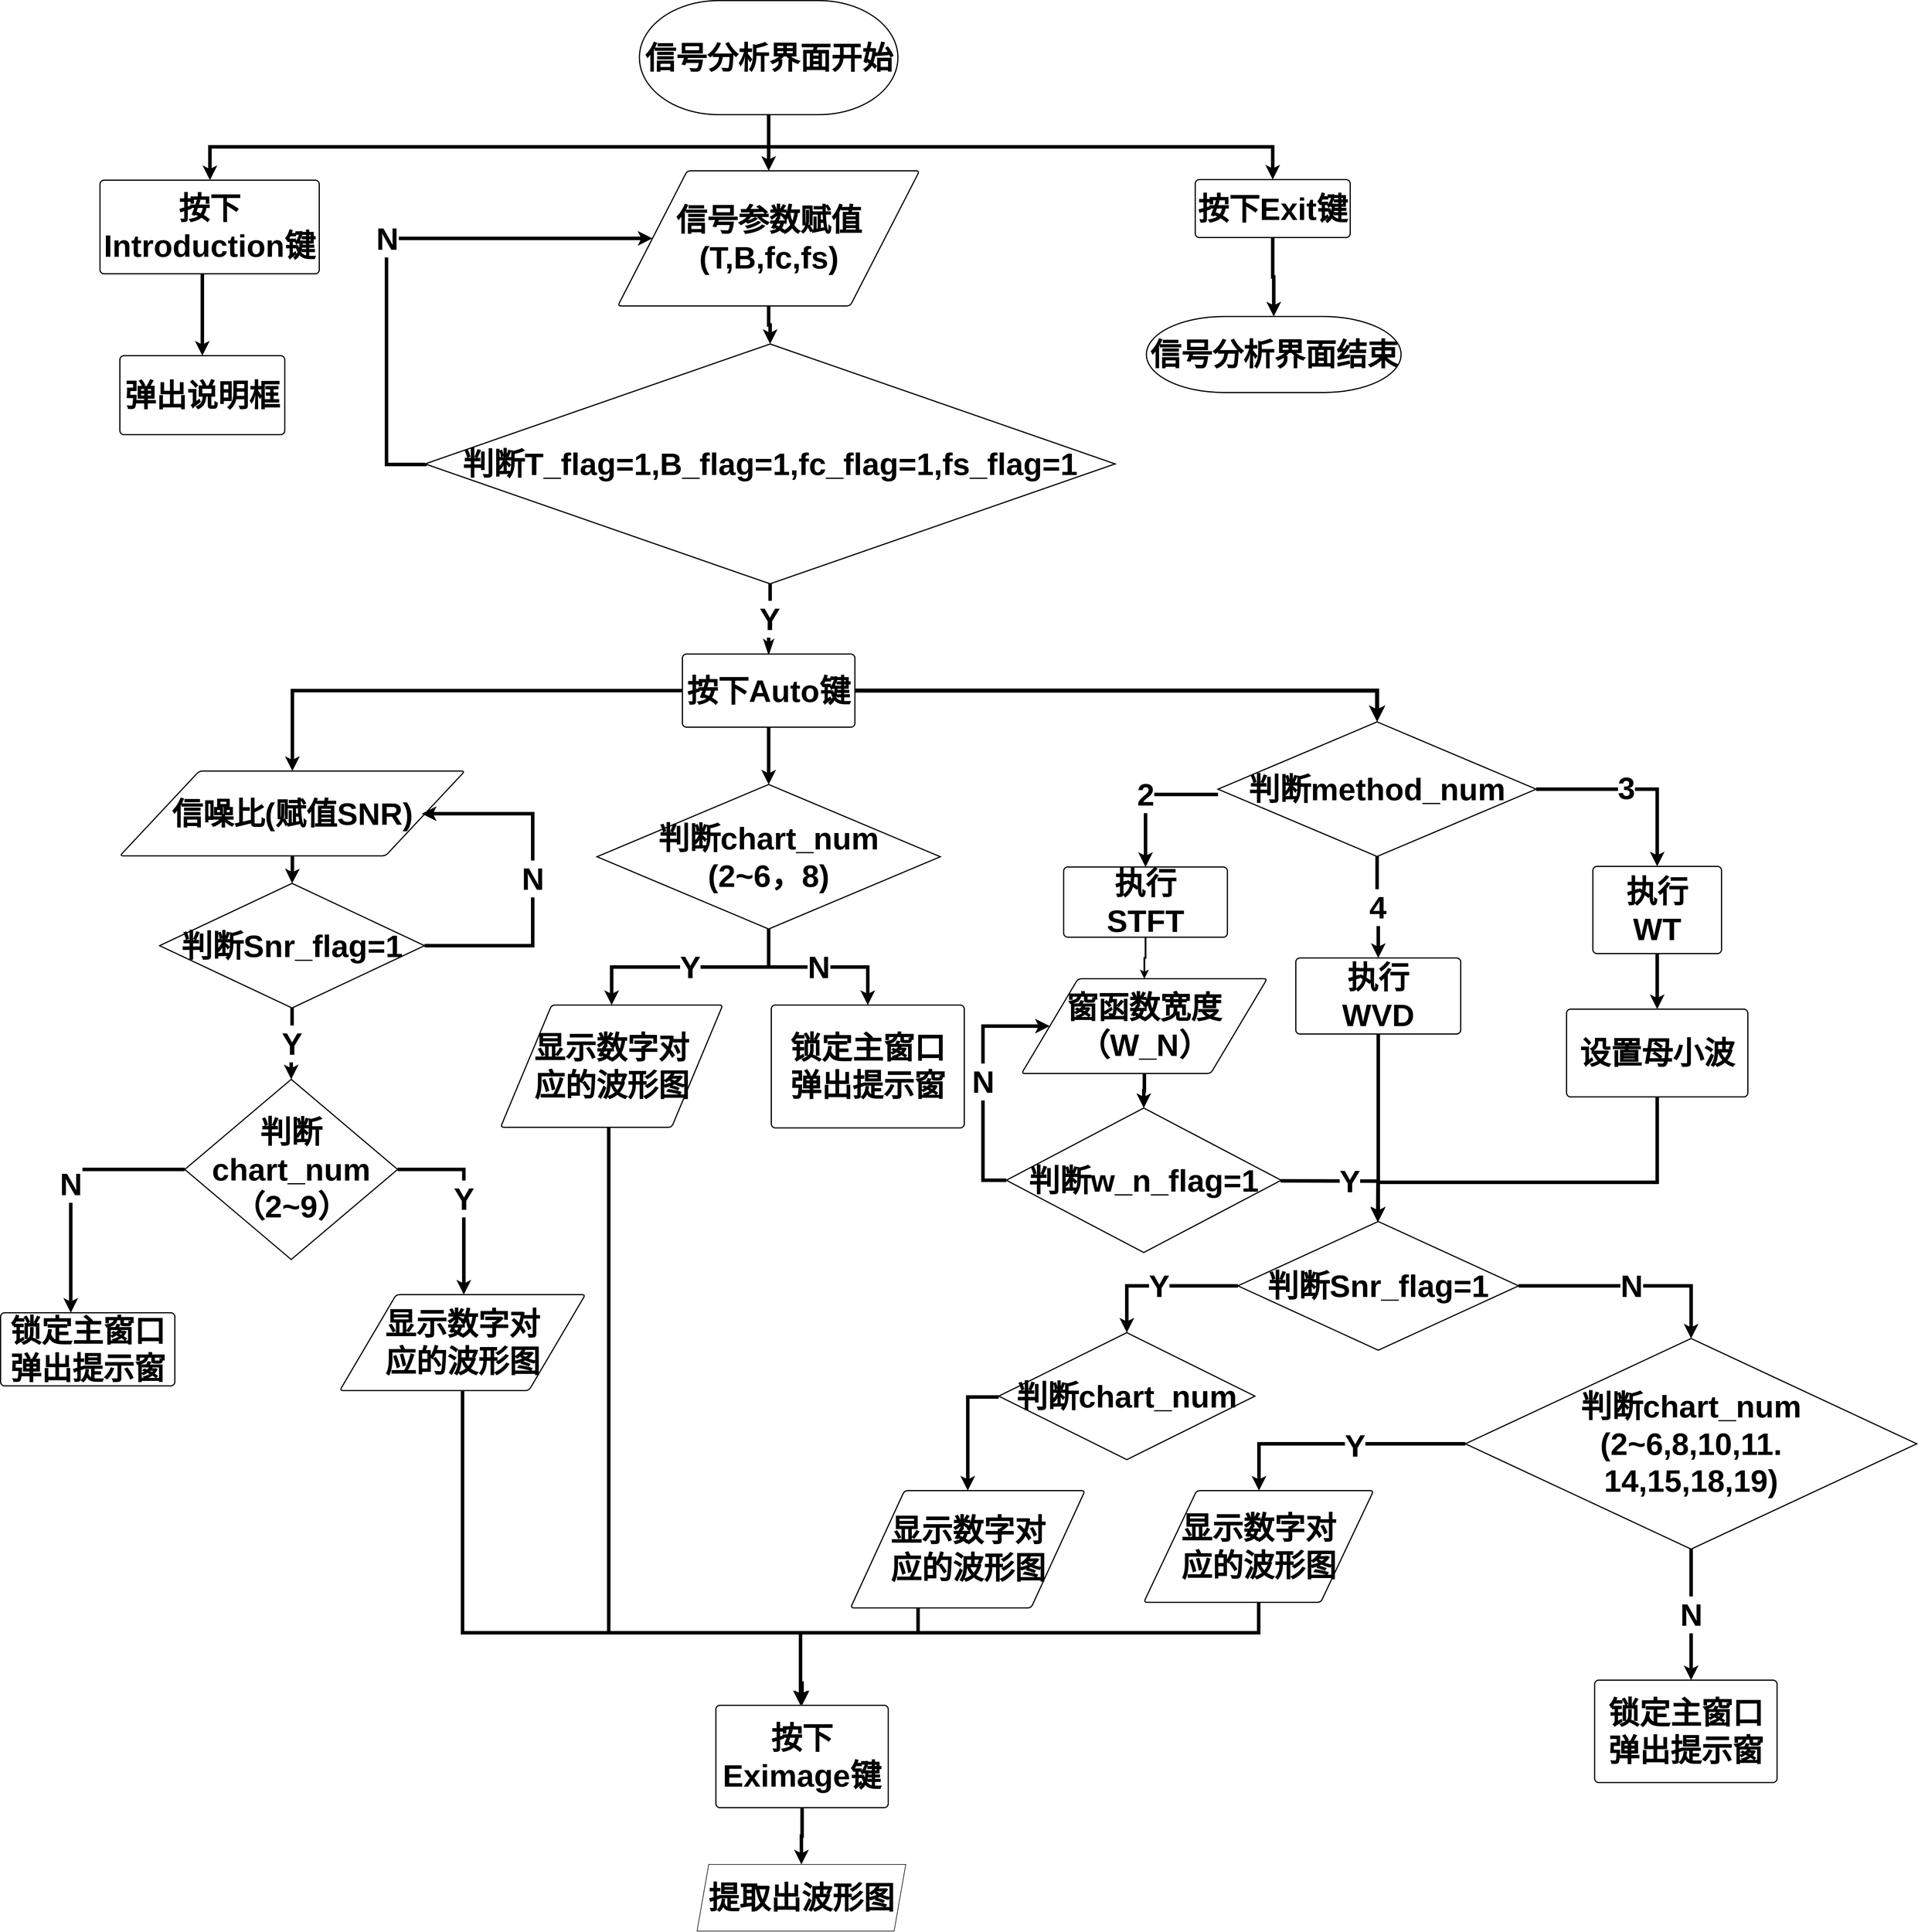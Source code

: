 <mxfile version="18.1.1" type="github">
  <diagram id="iDR_Ga6na6gWAw6zO_-4" name="Page-1">
    <mxGraphModel dx="4979" dy="3325" grid="1" gridSize="10" guides="1" tooltips="1" connect="1" arrows="1" fold="1" page="1" pageScale="1" pageWidth="827" pageHeight="1169" math="0" shadow="0">
      <root>
        <mxCell id="0" />
        <mxCell id="1" parent="0" />
        <mxCell id="zl6jb8BliMxVkXKnrP43-5" style="edgeStyle=orthogonalEdgeStyle;rounded=0;orthogonalLoop=1;jettySize=auto;html=1;entryX=0.5;entryY=0;entryDx=0;entryDy=0;strokeWidth=6;" parent="1" source="sKdbtBF5FKqXyuFzoLiL-12" target="sKdbtBF5FKqXyuFzoLiL-13" edge="1">
          <mxGeometry relative="1" as="geometry" />
        </mxCell>
        <mxCell id="zl6jb8BliMxVkXKnrP43-7" style="edgeStyle=orthogonalEdgeStyle;rounded=0;orthogonalLoop=1;jettySize=auto;html=1;strokeWidth=6;exitX=0.5;exitY=1;exitDx=0;exitDy=0;exitPerimeter=0;" parent="1" source="sKdbtBF5FKqXyuFzoLiL-12" target="331KJBNwgJ3MwqHjYH2H-6" edge="1">
          <mxGeometry relative="1" as="geometry">
            <Array as="points">
              <mxPoint x="674" y="-520" />
              <mxPoint x="-282" y="-520" />
            </Array>
          </mxGeometry>
        </mxCell>
        <mxCell id="zl6jb8BliMxVkXKnrP43-8" style="edgeStyle=orthogonalEdgeStyle;rounded=0;orthogonalLoop=1;jettySize=auto;html=1;strokeWidth=6;exitX=0.5;exitY=1;exitDx=0;exitDy=0;exitPerimeter=0;entryX=0.5;entryY=0;entryDx=0;entryDy=0;" parent="1" source="sKdbtBF5FKqXyuFzoLiL-12" target="B0-tI1_GG4w89GKIiCHv-1" edge="1">
          <mxGeometry relative="1" as="geometry">
            <mxPoint x="1540" y="-500" as="targetPoint" />
            <Array as="points">
              <mxPoint x="674" y="-520" />
              <mxPoint x="1536" y="-520" />
            </Array>
          </mxGeometry>
        </mxCell>
        <mxCell id="sKdbtBF5FKqXyuFzoLiL-12" value="信号分析界面开始" style="strokeWidth=2;html=1;shape=mxgraph.flowchart.terminator;whiteSpace=wrap;fontSize=53;fontStyle=1" parent="1" vertex="1">
          <mxGeometry x="452.5" y="-770" width="442" height="195" as="geometry" />
        </mxCell>
        <mxCell id="zl6jb8BliMxVkXKnrP43-6" style="edgeStyle=orthogonalEdgeStyle;rounded=0;orthogonalLoop=1;jettySize=auto;html=1;entryX=0.5;entryY=0;entryDx=0;entryDy=0;entryPerimeter=0;strokeWidth=6;" parent="1" source="sKdbtBF5FKqXyuFzoLiL-13" target="sKdbtBF5FKqXyuFzoLiL-14" edge="1">
          <mxGeometry relative="1" as="geometry" />
        </mxCell>
        <mxCell id="sKdbtBF5FKqXyuFzoLiL-13" value="信号参数赋值 (T,B,fc,fs)" style="shape=parallelogram;html=1;strokeWidth=2;perimeter=parallelogramPerimeter;whiteSpace=wrap;rounded=1;arcSize=12;size=0.23;fontSize=53;fontStyle=1" parent="1" vertex="1">
          <mxGeometry x="415.5" y="-479" width="516" height="231" as="geometry" />
        </mxCell>
        <mxCell id="sKdbtBF5FKqXyuFzoLiL-75" value="Y" style="edgeStyle=orthogonalEdgeStyle;rounded=0;jumpSize=6;orthogonalLoop=1;jettySize=auto;html=1;labelBackgroundColor=default;fontSize=53;endArrow=classicThin;endFill=0;strokeColor=default;strokeWidth=6;fontStyle=1" parent="1" source="sKdbtBF5FKqXyuFzoLiL-14" target="sKdbtBF5FKqXyuFzoLiL-74" edge="1">
          <mxGeometry relative="1" as="geometry" />
        </mxCell>
        <mxCell id="7vVUroSF8aRwzzLV5yAD-5" value="N" style="edgeStyle=orthogonalEdgeStyle;rounded=0;orthogonalLoop=1;jettySize=auto;html=1;entryX=0;entryY=0.5;entryDx=0;entryDy=0;fontSize=53;strokeWidth=6;exitX=0;exitY=0.5;exitDx=0;exitDy=0;exitPerimeter=0;fontStyle=1" edge="1" parent="1" source="sKdbtBF5FKqXyuFzoLiL-14" target="sKdbtBF5FKqXyuFzoLiL-13">
          <mxGeometry relative="1" as="geometry">
            <Array as="points">
              <mxPoint x="20" y="23" />
              <mxPoint x="20" y="-363" />
            </Array>
          </mxGeometry>
        </mxCell>
        <mxCell id="sKdbtBF5FKqXyuFzoLiL-14" value="判断T_flag=1,B_flag=1,fc_flag=1,fs_flag=1" style="strokeWidth=2;html=1;shape=mxgraph.flowchart.decision;whiteSpace=wrap;fontSize=53;fontStyle=1" parent="1" vertex="1">
          <mxGeometry x="86" y="-183" width="1180" height="410" as="geometry" />
        </mxCell>
        <mxCell id="Ho5i0whExgS17HJGDXYC-7" style="edgeStyle=orthogonalEdgeStyle;rounded=0;orthogonalLoop=1;jettySize=auto;html=1;fontSize=53;strokeWidth=6;fontStyle=1" parent="1" source="sKdbtBF5FKqXyuFzoLiL-67" target="zoICoRGIBS50A1K_tyUO-6" edge="1">
          <mxGeometry relative="1" as="geometry" />
        </mxCell>
        <mxCell id="Ho5i0whExgS17HJGDXYC-8" value="3" style="edgeLabel;html=1;align=center;verticalAlign=middle;resizable=0;points=[];fontSize=53;fontStyle=1" parent="Ho5i0whExgS17HJGDXYC-7" vertex="1" connectable="0">
          <mxGeometry x="-0.106" y="2" relative="1" as="geometry">
            <mxPoint x="2" as="offset" />
          </mxGeometry>
        </mxCell>
        <mxCell id="Ho5i0whExgS17HJGDXYC-22" value="2" style="edgeStyle=orthogonalEdgeStyle;rounded=0;orthogonalLoop=1;jettySize=auto;html=1;entryX=0.5;entryY=0;entryDx=0;entryDy=0;fontSize=53;strokeWidth=6;fontStyle=1" parent="1" source="sKdbtBF5FKqXyuFzoLiL-67" target="zoICoRGIBS50A1K_tyUO-4" edge="1">
          <mxGeometry relative="1" as="geometry">
            <Array as="points">
              <mxPoint x="1318" y="587" />
            </Array>
          </mxGeometry>
        </mxCell>
        <mxCell id="zl6jb8BliMxVkXKnrP43-12" value="4" style="edgeStyle=orthogonalEdgeStyle;rounded=0;orthogonalLoop=1;jettySize=auto;html=1;entryX=0.5;entryY=0;entryDx=0;entryDy=0;fontSize=53;strokeWidth=6;fontStyle=1" parent="1" source="sKdbtBF5FKqXyuFzoLiL-67" target="zoICoRGIBS50A1K_tyUO-5" edge="1">
          <mxGeometry relative="1" as="geometry" />
        </mxCell>
        <mxCell id="sKdbtBF5FKqXyuFzoLiL-67" value="判断method_num" style="strokeWidth=2;html=1;shape=mxgraph.flowchart.decision;whiteSpace=wrap;fontSize=53;fontStyle=1" parent="1" vertex="1">
          <mxGeometry x="1442" y="463" width="544" height="230" as="geometry" />
        </mxCell>
        <mxCell id="zoICoRGIBS50A1K_tyUO-3" style="edgeStyle=orthogonalEdgeStyle;rounded=0;orthogonalLoop=1;jettySize=auto;html=1;entryX=0.5;entryY=0;entryDx=0;entryDy=0;entryPerimeter=0;fontSize=53;fontStyle=1;strokeWidth=6;" parent="1" source="sKdbtBF5FKqXyuFzoLiL-74" target="zoICoRGIBS50A1K_tyUO-2" edge="1">
          <mxGeometry relative="1" as="geometry" />
        </mxCell>
        <mxCell id="zoICoRGIBS50A1K_tyUO-16" style="edgeStyle=orthogonalEdgeStyle;rounded=0;orthogonalLoop=1;jettySize=auto;html=1;fontSize=53;fontStyle=1;strokeWidth=6;exitX=0;exitY=0.5;exitDx=0;exitDy=0;" parent="1" source="sKdbtBF5FKqXyuFzoLiL-74" target="zoICoRGIBS50A1K_tyUO-15" edge="1">
          <mxGeometry relative="1" as="geometry">
            <mxPoint x="655" y="300" as="sourcePoint" />
          </mxGeometry>
        </mxCell>
        <mxCell id="Ho5i0whExgS17HJGDXYC-16" style="edgeStyle=orthogonalEdgeStyle;rounded=0;orthogonalLoop=1;jettySize=auto;html=1;entryX=0.5;entryY=0;entryDx=0;entryDy=0;entryPerimeter=0;fontSize=53;strokeWidth=7;" parent="1" source="sKdbtBF5FKqXyuFzoLiL-74" target="sKdbtBF5FKqXyuFzoLiL-67" edge="1">
          <mxGeometry relative="1" as="geometry" />
        </mxCell>
        <mxCell id="sKdbtBF5FKqXyuFzoLiL-74" value="按下Auto键" style="rounded=1;whiteSpace=wrap;html=1;absoluteArcSize=1;arcSize=14;strokeWidth=2;fontSize=53;fontStyle=1" parent="1" vertex="1">
          <mxGeometry x="526" y="347" width="295" height="125" as="geometry" />
        </mxCell>
        <mxCell id="zl6jb8BliMxVkXKnrP43-9" value="Y" style="edgeStyle=orthogonalEdgeStyle;rounded=0;orthogonalLoop=1;jettySize=auto;html=1;strokeWidth=6;fontSize=53;fontStyle=1" parent="1" source="zoICoRGIBS50A1K_tyUO-2" target="zoICoRGIBS50A1K_tyUO-83" edge="1">
          <mxGeometry relative="1" as="geometry" />
        </mxCell>
        <mxCell id="zl6jb8BliMxVkXKnrP43-10" value="N" style="edgeStyle=orthogonalEdgeStyle;rounded=0;orthogonalLoop=1;jettySize=auto;html=1;strokeWidth=6;fontSize=53;fontStyle=1" parent="1" source="zoICoRGIBS50A1K_tyUO-2" target="zoICoRGIBS50A1K_tyUO-13" edge="1">
          <mxGeometry relative="1" as="geometry" />
        </mxCell>
        <mxCell id="zoICoRGIBS50A1K_tyUO-2" value="判断chart_num&lt;br style=&quot;font-size: 53px;&quot;&gt;(2~6，8)" style="strokeWidth=2;html=1;shape=mxgraph.flowchart.decision;whiteSpace=wrap;fontSize=53;fontStyle=1" parent="1" vertex="1">
          <mxGeometry x="380" y="570" width="587" height="247" as="geometry" />
        </mxCell>
        <mxCell id="zoICoRGIBS50A1K_tyUO-54" style="edgeStyle=orthogonalEdgeStyle;rounded=0;orthogonalLoop=1;jettySize=auto;html=1;entryX=0.5;entryY=0;entryDx=0;entryDy=0;fontSize=53;fontStyle=1;strokeWidth=3;" parent="1" source="zoICoRGIBS50A1K_tyUO-4" target="zoICoRGIBS50A1K_tyUO-38" edge="1">
          <mxGeometry relative="1" as="geometry" />
        </mxCell>
        <mxCell id="zoICoRGIBS50A1K_tyUO-4" value="执行&lt;br&gt;STFT" style="rounded=1;whiteSpace=wrap;html=1;absoluteArcSize=1;arcSize=14;strokeWidth=2;fontSize=53;fontStyle=1" parent="1" vertex="1">
          <mxGeometry x="1178" y="711" width="280" height="120" as="geometry" />
        </mxCell>
        <mxCell id="zl6jb8BliMxVkXKnrP43-13" style="edgeStyle=orthogonalEdgeStyle;rounded=0;orthogonalLoop=1;jettySize=auto;html=1;fontSize=53;strokeWidth=6;" parent="1" source="zoICoRGIBS50A1K_tyUO-5" target="zoICoRGIBS50A1K_tyUO-45" edge="1">
          <mxGeometry relative="1" as="geometry" />
        </mxCell>
        <mxCell id="zoICoRGIBS50A1K_tyUO-5" value="执行&lt;br style=&quot;font-size: 53px;&quot;&gt;WVD" style="rounded=1;whiteSpace=wrap;html=1;absoluteArcSize=1;arcSize=14;strokeWidth=2;fontSize=53;fontStyle=1" parent="1" vertex="1">
          <mxGeometry x="1575" y="866.5" width="282" height="130" as="geometry" />
        </mxCell>
        <mxCell id="7vVUroSF8aRwzzLV5yAD-1" style="edgeStyle=orthogonalEdgeStyle;rounded=0;orthogonalLoop=1;jettySize=auto;html=1;strokeWidth=6;" edge="1" parent="1" source="zoICoRGIBS50A1K_tyUO-6" target="zoICoRGIBS50A1K_tyUO-52">
          <mxGeometry relative="1" as="geometry" />
        </mxCell>
        <mxCell id="zoICoRGIBS50A1K_tyUO-6" value="执行&lt;br&gt;WT" style="rounded=1;whiteSpace=wrap;html=1;absoluteArcSize=1;arcSize=14;strokeWidth=2;fontSize=53;fontStyle=1" parent="1" vertex="1">
          <mxGeometry x="2083" y="710" width="220" height="149" as="geometry" />
        </mxCell>
        <mxCell id="zoICoRGIBS50A1K_tyUO-13" value="锁定主窗口&lt;br style=&quot;font-size: 53px;&quot;&gt;弹出提示窗" style="rounded=1;whiteSpace=wrap;html=1;absoluteArcSize=1;arcSize=14;strokeWidth=2;fontSize=53;fontStyle=1" parent="1" vertex="1">
          <mxGeometry x="678" y="947" width="330" height="210" as="geometry" />
        </mxCell>
        <mxCell id="4PbBocmlXjJBFLrsJSHG-10" style="edgeStyle=orthogonalEdgeStyle;rounded=0;orthogonalLoop=1;jettySize=auto;html=1;entryX=0.5;entryY=0;entryDx=0;entryDy=0;entryPerimeter=0;fontSize=53;strokeWidth=6;fontStyle=1" parent="1" source="zoICoRGIBS50A1K_tyUO-15" target="zoICoRGIBS50A1K_tyUO-17" edge="1">
          <mxGeometry relative="1" as="geometry" />
        </mxCell>
        <mxCell id="zoICoRGIBS50A1K_tyUO-15" value="信噪比(赋值SNR)" style="shape=parallelogram;html=1;strokeWidth=2;perimeter=parallelogramPerimeter;whiteSpace=wrap;rounded=1;arcSize=12;size=0.23;fontSize=53;fontStyle=1" parent="1" vertex="1">
          <mxGeometry x="-436" y="547" width="590" height="145" as="geometry" />
        </mxCell>
        <mxCell id="zoICoRGIBS50A1K_tyUO-22" value="N" style="edgeStyle=orthogonalEdgeStyle;rounded=0;orthogonalLoop=1;jettySize=auto;html=1;fontSize=53;fontStyle=1;strokeWidth=6;entryX=0.875;entryY=0.503;entryDx=0;entryDy=0;entryPerimeter=0;" parent="1" source="zoICoRGIBS50A1K_tyUO-17" target="zoICoRGIBS50A1K_tyUO-15" edge="1">
          <mxGeometry relative="1" as="geometry">
            <Array as="points">
              <mxPoint x="270" y="846" />
              <mxPoint x="270" y="620" />
            </Array>
            <mxPoint x="391.0" y="818" as="sourcePoint" />
            <mxPoint x="100" y="620" as="targetPoint" />
          </mxGeometry>
        </mxCell>
        <mxCell id="4PbBocmlXjJBFLrsJSHG-11" value="Y" style="edgeStyle=orthogonalEdgeStyle;rounded=0;orthogonalLoop=1;jettySize=auto;html=1;fontSize=53;strokeWidth=6;fontStyle=1" parent="1" source="zoICoRGIBS50A1K_tyUO-17" target="zoICoRGIBS50A1K_tyUO-25" edge="1">
          <mxGeometry relative="1" as="geometry" />
        </mxCell>
        <mxCell id="zoICoRGIBS50A1K_tyUO-17" value="判断Snr_flag=1" style="strokeWidth=2;html=1;shape=mxgraph.flowchart.decision;whiteSpace=wrap;fontSize=53;fontStyle=1" parent="1" vertex="1">
          <mxGeometry x="-368" y="739" width="453" height="213" as="geometry" />
        </mxCell>
        <mxCell id="zoICoRGIBS50A1K_tyUO-30" value="N" style="edgeStyle=orthogonalEdgeStyle;rounded=0;orthogonalLoop=1;jettySize=auto;html=1;fontSize=53;fontStyle=1;strokeWidth=6;exitX=0;exitY=0.5;exitDx=0;exitDy=0;exitPerimeter=0;" parent="1" source="zoICoRGIBS50A1K_tyUO-25" target="zoICoRGIBS50A1K_tyUO-29" edge="1">
          <mxGeometry relative="1" as="geometry">
            <Array as="points">
              <mxPoint x="-520" y="1228" />
            </Array>
          </mxGeometry>
        </mxCell>
        <mxCell id="4PbBocmlXjJBFLrsJSHG-13" value="Y" style="edgeStyle=orthogonalEdgeStyle;rounded=0;orthogonalLoop=1;jettySize=auto;html=1;fontSize=53;strokeWidth=6;fontStyle=1;exitX=1;exitY=0.5;exitDx=0;exitDy=0;exitPerimeter=0;" parent="1" edge="1" source="zoICoRGIBS50A1K_tyUO-25">
          <mxGeometry relative="1" as="geometry">
            <mxPoint x="152.2" y="1442" as="targetPoint" />
            <mxPoint x="41" y="1162" as="sourcePoint" />
            <Array as="points">
              <mxPoint x="152" y="1228" />
            </Array>
          </mxGeometry>
        </mxCell>
        <mxCell id="zoICoRGIBS50A1K_tyUO-25" value="判断chart_num&lt;br style=&quot;font-size: 53px;&quot;&gt;（2~9）" style="strokeWidth=2;html=1;shape=mxgraph.flowchart.decision;whiteSpace=wrap;fontSize=53;fontStyle=1" parent="1" vertex="1">
          <mxGeometry x="-325" y="1074" width="364" height="308" as="geometry" />
        </mxCell>
        <mxCell id="zoICoRGIBS50A1K_tyUO-29" value="锁定主窗口&lt;br style=&quot;font-size: 53px;&quot;&gt;弹出提示窗" style="rounded=1;whiteSpace=wrap;html=1;absoluteArcSize=1;arcSize=14;strokeWidth=2;fontSize=53;fontStyle=1" parent="1" vertex="1">
          <mxGeometry x="-640" y="1473" width="298" height="125" as="geometry" />
        </mxCell>
        <mxCell id="4PbBocmlXjJBFLrsJSHG-8" style="edgeStyle=orthogonalEdgeStyle;rounded=0;orthogonalLoop=1;jettySize=auto;html=1;fontSize=53;strokeWidth=6;fontStyle=1" parent="1" source="zoICoRGIBS50A1K_tyUO-31" target="zoICoRGIBS50A1K_tyUO-84" edge="1">
          <mxGeometry relative="1" as="geometry">
            <Array as="points">
              <mxPoint x="1014" y="1617" />
            </Array>
          </mxGeometry>
        </mxCell>
        <mxCell id="zoICoRGIBS50A1K_tyUO-31" value="判断chart_num" style="strokeWidth=2;html=1;shape=mxgraph.flowchart.decision;whiteSpace=wrap;fontSize=53;fontStyle=1" parent="1" vertex="1">
          <mxGeometry x="1067" y="1507" width="438" height="217" as="geometry" />
        </mxCell>
        <mxCell id="zoICoRGIBS50A1K_tyUO-100" style="edgeStyle=orthogonalEdgeStyle;rounded=0;orthogonalLoop=1;jettySize=auto;html=1;entryX=0.5;entryY=0;entryDx=0;entryDy=0;entryPerimeter=0;fontSize=53;strokeWidth=6;fontStyle=1" parent="1" source="zoICoRGIBS50A1K_tyUO-38" target="zoICoRGIBS50A1K_tyUO-41" edge="1">
          <mxGeometry relative="1" as="geometry" />
        </mxCell>
        <mxCell id="zoICoRGIBS50A1K_tyUO-38" value="窗函数宽度（W_N）" style="shape=parallelogram;html=1;strokeWidth=2;perimeter=parallelogramPerimeter;whiteSpace=wrap;rounded=1;arcSize=12;size=0.23;fontSize=53;fontStyle=1" parent="1" vertex="1">
          <mxGeometry x="1106" y="902" width="420" height="162" as="geometry" />
        </mxCell>
        <mxCell id="Ho5i0whExgS17HJGDXYC-12" value="Y" style="edgeStyle=orthogonalEdgeStyle;rounded=0;orthogonalLoop=1;jettySize=auto;html=1;entryX=0.5;entryY=0;entryDx=0;entryDy=0;entryPerimeter=0;fontSize=53;strokeWidth=6;exitX=1;exitY=0.5;exitDx=0;exitDy=0;exitPerimeter=0;fontStyle=1" parent="1" edge="1">
          <mxGeometry relative="1" as="geometry">
            <mxPoint x="1549" y="1247.5" as="sourcePoint" />
            <mxPoint x="1715" y="1318" as="targetPoint" />
          </mxGeometry>
        </mxCell>
        <mxCell id="Ho5i0whExgS17HJGDXYC-21" value="N" style="edgeStyle=orthogonalEdgeStyle;rounded=0;orthogonalLoop=1;jettySize=auto;html=1;entryX=0;entryY=0.5;entryDx=0;entryDy=0;fontSize=53;strokeWidth=6;exitX=0;exitY=0.5;exitDx=0;exitDy=0;exitPerimeter=0;fontStyle=1" parent="1" source="zoICoRGIBS50A1K_tyUO-41" target="zoICoRGIBS50A1K_tyUO-38" edge="1">
          <mxGeometry relative="1" as="geometry">
            <Array as="points">
              <mxPoint x="1040" y="1247" />
              <mxPoint x="1040" y="983" />
            </Array>
          </mxGeometry>
        </mxCell>
        <mxCell id="zoICoRGIBS50A1K_tyUO-41" value="判断w_n_flag=1" style="strokeWidth=2;html=1;shape=mxgraph.flowchart.decision;whiteSpace=wrap;fontSize=53;fontStyle=1" parent="1" vertex="1">
          <mxGeometry x="1080" y="1123" width="470" height="247" as="geometry" />
        </mxCell>
        <mxCell id="zl6jb8BliMxVkXKnrP43-11" value="Y" style="edgeStyle=orthogonalEdgeStyle;rounded=0;orthogonalLoop=1;jettySize=auto;html=1;entryX=0.5;entryY=0;entryDx=0;entryDy=0;entryPerimeter=0;fontSize=53;strokeWidth=6;fontStyle=1" parent="1" source="zoICoRGIBS50A1K_tyUO-45" target="zoICoRGIBS50A1K_tyUO-31" edge="1">
          <mxGeometry relative="1" as="geometry">
            <Array as="points">
              <mxPoint x="1286" y="1427" />
            </Array>
          </mxGeometry>
        </mxCell>
        <mxCell id="7vVUroSF8aRwzzLV5yAD-4" value="N" style="edgeStyle=orthogonalEdgeStyle;rounded=0;orthogonalLoop=1;jettySize=auto;html=1;entryX=0.5;entryY=0;entryDx=0;entryDy=0;entryPerimeter=0;strokeWidth=6;fontSize=53;fontStyle=1" edge="1" parent="1" source="zoICoRGIBS50A1K_tyUO-45" target="zoICoRGIBS50A1K_tyUO-68">
          <mxGeometry relative="1" as="geometry">
            <Array as="points">
              <mxPoint x="2251" y="1427" />
            </Array>
          </mxGeometry>
        </mxCell>
        <mxCell id="zoICoRGIBS50A1K_tyUO-45" value="判断Snr_flag=1" style="strokeWidth=2;html=1;shape=mxgraph.flowchart.decision;whiteSpace=wrap;fontSize=53;fontStyle=1" parent="1" vertex="1">
          <mxGeometry x="1476" y="1317" width="480" height="220" as="geometry" />
        </mxCell>
        <mxCell id="7vVUroSF8aRwzzLV5yAD-2" style="edgeStyle=orthogonalEdgeStyle;rounded=0;orthogonalLoop=1;jettySize=auto;html=1;strokeWidth=6;" edge="1" parent="1" source="zoICoRGIBS50A1K_tyUO-52" target="zoICoRGIBS50A1K_tyUO-45">
          <mxGeometry relative="1" as="geometry">
            <Array as="points">
              <mxPoint x="2193" y="1250" />
              <mxPoint x="1716" y="1250" />
            </Array>
          </mxGeometry>
        </mxCell>
        <mxCell id="zoICoRGIBS50A1K_tyUO-52" value="设置母小波" style="rounded=1;whiteSpace=wrap;html=1;absoluteArcSize=1;arcSize=14;strokeWidth=2;fontSize=53;fontStyle=1" parent="1" vertex="1">
          <mxGeometry x="2038" y="954" width="310" height="150" as="geometry" />
        </mxCell>
        <mxCell id="4PbBocmlXjJBFLrsJSHG-3" style="edgeStyle=orthogonalEdgeStyle;rounded=0;orthogonalLoop=1;jettySize=auto;html=1;fontSize=53;strokeWidth=6;fontStyle=1;exitX=0;exitY=0.5;exitDx=0;exitDy=0;exitPerimeter=0;" parent="1" source="zoICoRGIBS50A1K_tyUO-68" target="zoICoRGIBS50A1K_tyUO-85" edge="1">
          <mxGeometry relative="1" as="geometry">
            <mxPoint x="1611" y="1795" as="targetPoint" />
            <Array as="points">
              <mxPoint x="1512" y="1697" />
            </Array>
          </mxGeometry>
        </mxCell>
        <mxCell id="4PbBocmlXjJBFLrsJSHG-4" value="Y" style="edgeLabel;html=1;align=center;verticalAlign=middle;resizable=0;points=[];fontSize=53;fontStyle=1" parent="4PbBocmlXjJBFLrsJSHG-3" vertex="1" connectable="0">
          <mxGeometry x="-0.13" y="2" relative="1" as="geometry">
            <mxPoint x="-1" y="1" as="offset" />
          </mxGeometry>
        </mxCell>
        <mxCell id="Ho5i0whExgS17HJGDXYC-9" value="N" style="edgeStyle=orthogonalEdgeStyle;rounded=0;orthogonalLoop=1;jettySize=auto;html=1;fontSize=53;strokeWidth=6;fontStyle=1" parent="1" target="zoICoRGIBS50A1K_tyUO-76" edge="1">
          <mxGeometry relative="1" as="geometry">
            <Array as="points">
              <mxPoint x="2251" y="1959" />
              <mxPoint x="2251" y="1959" />
            </Array>
            <mxPoint x="2251" y="1877" as="sourcePoint" />
          </mxGeometry>
        </mxCell>
        <mxCell id="zoICoRGIBS50A1K_tyUO-68" value="判断chart_num&lt;br style=&quot;font-size: 53px;&quot;&gt;(2~6,8,10,11.&lt;br style=&quot;font-size: 53px;&quot;&gt;14,15,18,19)" style="strokeWidth=2;html=1;shape=mxgraph.flowchart.decision;whiteSpace=wrap;fontSize=53;fontStyle=1" parent="1" vertex="1">
          <mxGeometry x="1865" y="1517" width="772" height="360" as="geometry" />
        </mxCell>
        <mxCell id="zoICoRGIBS50A1K_tyUO-76" value="锁定主窗口&lt;br style=&quot;font-size: 53px;&quot;&gt;弹出提示窗" style="rounded=1;whiteSpace=wrap;html=1;absoluteArcSize=1;arcSize=14;strokeWidth=2;fontSize=53;fontStyle=1" parent="1" vertex="1">
          <mxGeometry x="2086" y="2101" width="312" height="175" as="geometry" />
        </mxCell>
        <mxCell id="4PbBocmlXjJBFLrsJSHG-23" style="edgeStyle=orthogonalEdgeStyle;rounded=0;orthogonalLoop=1;jettySize=auto;html=1;entryX=0.5;entryY=0;entryDx=0;entryDy=0;fontSize=53;strokeWidth=6;fontStyle=1" parent="1" source="zoICoRGIBS50A1K_tyUO-79" target="4PbBocmlXjJBFLrsJSHG-22" edge="1">
          <mxGeometry relative="1" as="geometry" />
        </mxCell>
        <mxCell id="zoICoRGIBS50A1K_tyUO-79" value="按下Eximage键" style="rounded=1;whiteSpace=wrap;html=1;absoluteArcSize=1;arcSize=14;strokeWidth=2;fontSize=53;fontStyle=1" parent="1" vertex="1">
          <mxGeometry x="583.25" y="2144" width="294.75" height="175" as="geometry" />
        </mxCell>
        <mxCell id="4PbBocmlXjJBFLrsJSHG-17" style="edgeStyle=orthogonalEdgeStyle;rounded=0;orthogonalLoop=1;jettySize=auto;html=1;fontSize=53;strokeWidth=6;fontStyle=1" parent="1" source="zoICoRGIBS50A1K_tyUO-83" target="zoICoRGIBS50A1K_tyUO-79" edge="1">
          <mxGeometry relative="1" as="geometry">
            <Array as="points">
              <mxPoint x="400" y="2020" />
              <mxPoint x="728" y="2020" />
            </Array>
          </mxGeometry>
        </mxCell>
        <mxCell id="zoICoRGIBS50A1K_tyUO-83" value="显示数字对&lt;br style=&quot;font-size: 53px;&quot;&gt;应的波形图" style="shape=parallelogram;html=1;strokeWidth=2;perimeter=parallelogramPerimeter;whiteSpace=wrap;rounded=1;arcSize=12;size=0.23;fontSize=53;fontStyle=1" parent="1" vertex="1">
          <mxGeometry x="215" y="947" width="380" height="209" as="geometry" />
        </mxCell>
        <mxCell id="4PbBocmlXjJBFLrsJSHG-18" style="edgeStyle=orthogonalEdgeStyle;rounded=0;orthogonalLoop=1;jettySize=auto;html=1;fontSize=53;strokeWidth=6;fontStyle=1" parent="1" source="zoICoRGIBS50A1K_tyUO-84" target="zoICoRGIBS50A1K_tyUO-79" edge="1">
          <mxGeometry relative="1" as="geometry">
            <Array as="points">
              <mxPoint x="929" y="2020" />
              <mxPoint x="728" y="2020" />
            </Array>
          </mxGeometry>
        </mxCell>
        <mxCell id="zoICoRGIBS50A1K_tyUO-84" value="显示数字对&lt;br style=&quot;font-size: 53px;&quot;&gt;应的波形图" style="shape=parallelogram;html=1;strokeWidth=2;perimeter=parallelogramPerimeter;whiteSpace=wrap;rounded=1;arcSize=12;size=0.23;fontSize=53;fontStyle=1" parent="1" vertex="1">
          <mxGeometry x="813.5" y="1777" width="401" height="200.5" as="geometry" />
        </mxCell>
        <mxCell id="4PbBocmlXjJBFLrsJSHG-19" style="edgeStyle=orthogonalEdgeStyle;rounded=0;orthogonalLoop=1;jettySize=auto;html=1;fontSize=53;strokeWidth=6;fontStyle=1" parent="1" source="zoICoRGIBS50A1K_tyUO-85" target="zoICoRGIBS50A1K_tyUO-79" edge="1">
          <mxGeometry relative="1" as="geometry">
            <Array as="points">
              <mxPoint x="1512" y="2020" />
              <mxPoint x="728" y="2020" />
            </Array>
          </mxGeometry>
        </mxCell>
        <mxCell id="zoICoRGIBS50A1K_tyUO-85" value="显示数字对&lt;br style=&quot;font-size: 53px;&quot;&gt;应的波形图" style="shape=parallelogram;html=1;strokeWidth=2;perimeter=parallelogramPerimeter;whiteSpace=wrap;rounded=1;arcSize=12;size=0.23;fontSize=53;fontStyle=1" parent="1" vertex="1">
          <mxGeometry x="1315" y="1777" width="393" height="191" as="geometry" />
        </mxCell>
        <mxCell id="4PbBocmlXjJBFLrsJSHG-16" style="edgeStyle=orthogonalEdgeStyle;rounded=0;orthogonalLoop=1;jettySize=auto;html=1;entryX=0.5;entryY=0;entryDx=0;entryDy=0;fontSize=53;strokeWidth=6;fontStyle=1;exitX=0.5;exitY=1;exitDx=0;exitDy=0;" parent="1" source="zoICoRGIBS50A1K_tyUO-86" target="zoICoRGIBS50A1K_tyUO-79" edge="1">
          <mxGeometry relative="1" as="geometry">
            <Array as="points">
              <mxPoint x="150" y="2020" />
              <mxPoint x="728" y="2020" />
              <mxPoint x="728" y="2106" />
            </Array>
          </mxGeometry>
        </mxCell>
        <mxCell id="zoICoRGIBS50A1K_tyUO-86" value="显示数字对&lt;br style=&quot;font-size: 53px;&quot;&gt;应的波形图" style="shape=parallelogram;html=1;strokeWidth=2;perimeter=parallelogramPerimeter;whiteSpace=wrap;rounded=1;arcSize=12;size=0.23;fontSize=53;fontStyle=1" parent="1" vertex="1">
          <mxGeometry x="-60" y="1442" width="420" height="164" as="geometry" />
        </mxCell>
        <mxCell id="4PbBocmlXjJBFLrsJSHG-22" value="提取出波形图" style="shape=parallelogram;perimeter=parallelogramPerimeter;whiteSpace=wrap;html=1;fixedSize=1;fontSize=53;fontStyle=1" parent="1" vertex="1">
          <mxGeometry x="551" y="2416" width="357" height="114" as="geometry" />
        </mxCell>
        <mxCell id="331KJBNwgJ3MwqHjYH2H-2" style="edgeStyle=orthogonalEdgeStyle;rounded=0;orthogonalLoop=1;jettySize=auto;html=1;strokeWidth=6;fontStyle=1;fontSize=53;" parent="1" source="B0-tI1_GG4w89GKIiCHv-1" target="331KJBNwgJ3MwqHjYH2H-1" edge="1">
          <mxGeometry relative="1" as="geometry" />
        </mxCell>
        <mxCell id="B0-tI1_GG4w89GKIiCHv-1" value="按下Exit键" style="rounded=1;whiteSpace=wrap;html=1;absoluteArcSize=1;arcSize=14;strokeWidth=2;fontSize=53;fontStyle=1" parent="1" vertex="1">
          <mxGeometry x="1403" y="-464" width="265" height="99" as="geometry" />
        </mxCell>
        <mxCell id="331KJBNwgJ3MwqHjYH2H-1" value="信号分析界面结束" style="strokeWidth=2;html=1;shape=mxgraph.flowchart.terminator;whiteSpace=wrap;fontSize=53;fontStyle=1" parent="1" vertex="1">
          <mxGeometry x="1319.5" y="-230" width="435.5" height="130" as="geometry" />
        </mxCell>
        <mxCell id="w1tSvWxITmpsIA3a3TqP-2" style="edgeStyle=orthogonalEdgeStyle;rounded=0;orthogonalLoop=1;jettySize=auto;html=1;entryX=0.5;entryY=0;entryDx=0;entryDy=0;strokeWidth=6;fontStyle=1;fontSize=53;" parent="1" source="331KJBNwgJ3MwqHjYH2H-6" target="w1tSvWxITmpsIA3a3TqP-1" edge="1">
          <mxGeometry relative="1" as="geometry">
            <Array as="points">
              <mxPoint x="-295" y="-383" />
              <mxPoint x="-295" y="-383" />
            </Array>
          </mxGeometry>
        </mxCell>
        <mxCell id="331KJBNwgJ3MwqHjYH2H-6" value="按下Introduction键" style="rounded=1;whiteSpace=wrap;html=1;absoluteArcSize=1;arcSize=14;strokeWidth=2;fontSize=53;fontStyle=1" parent="1" vertex="1">
          <mxGeometry x="-470" y="-463" width="375" height="160" as="geometry" />
        </mxCell>
        <mxCell id="w1tSvWxITmpsIA3a3TqP-1" value="弹出说明框" style="rounded=1;whiteSpace=wrap;html=1;absoluteArcSize=1;arcSize=14;strokeWidth=2;fontSize=53;fontStyle=1" parent="1" vertex="1">
          <mxGeometry x="-436" y="-163" width="282" height="135" as="geometry" />
        </mxCell>
      </root>
    </mxGraphModel>
  </diagram>
</mxfile>
